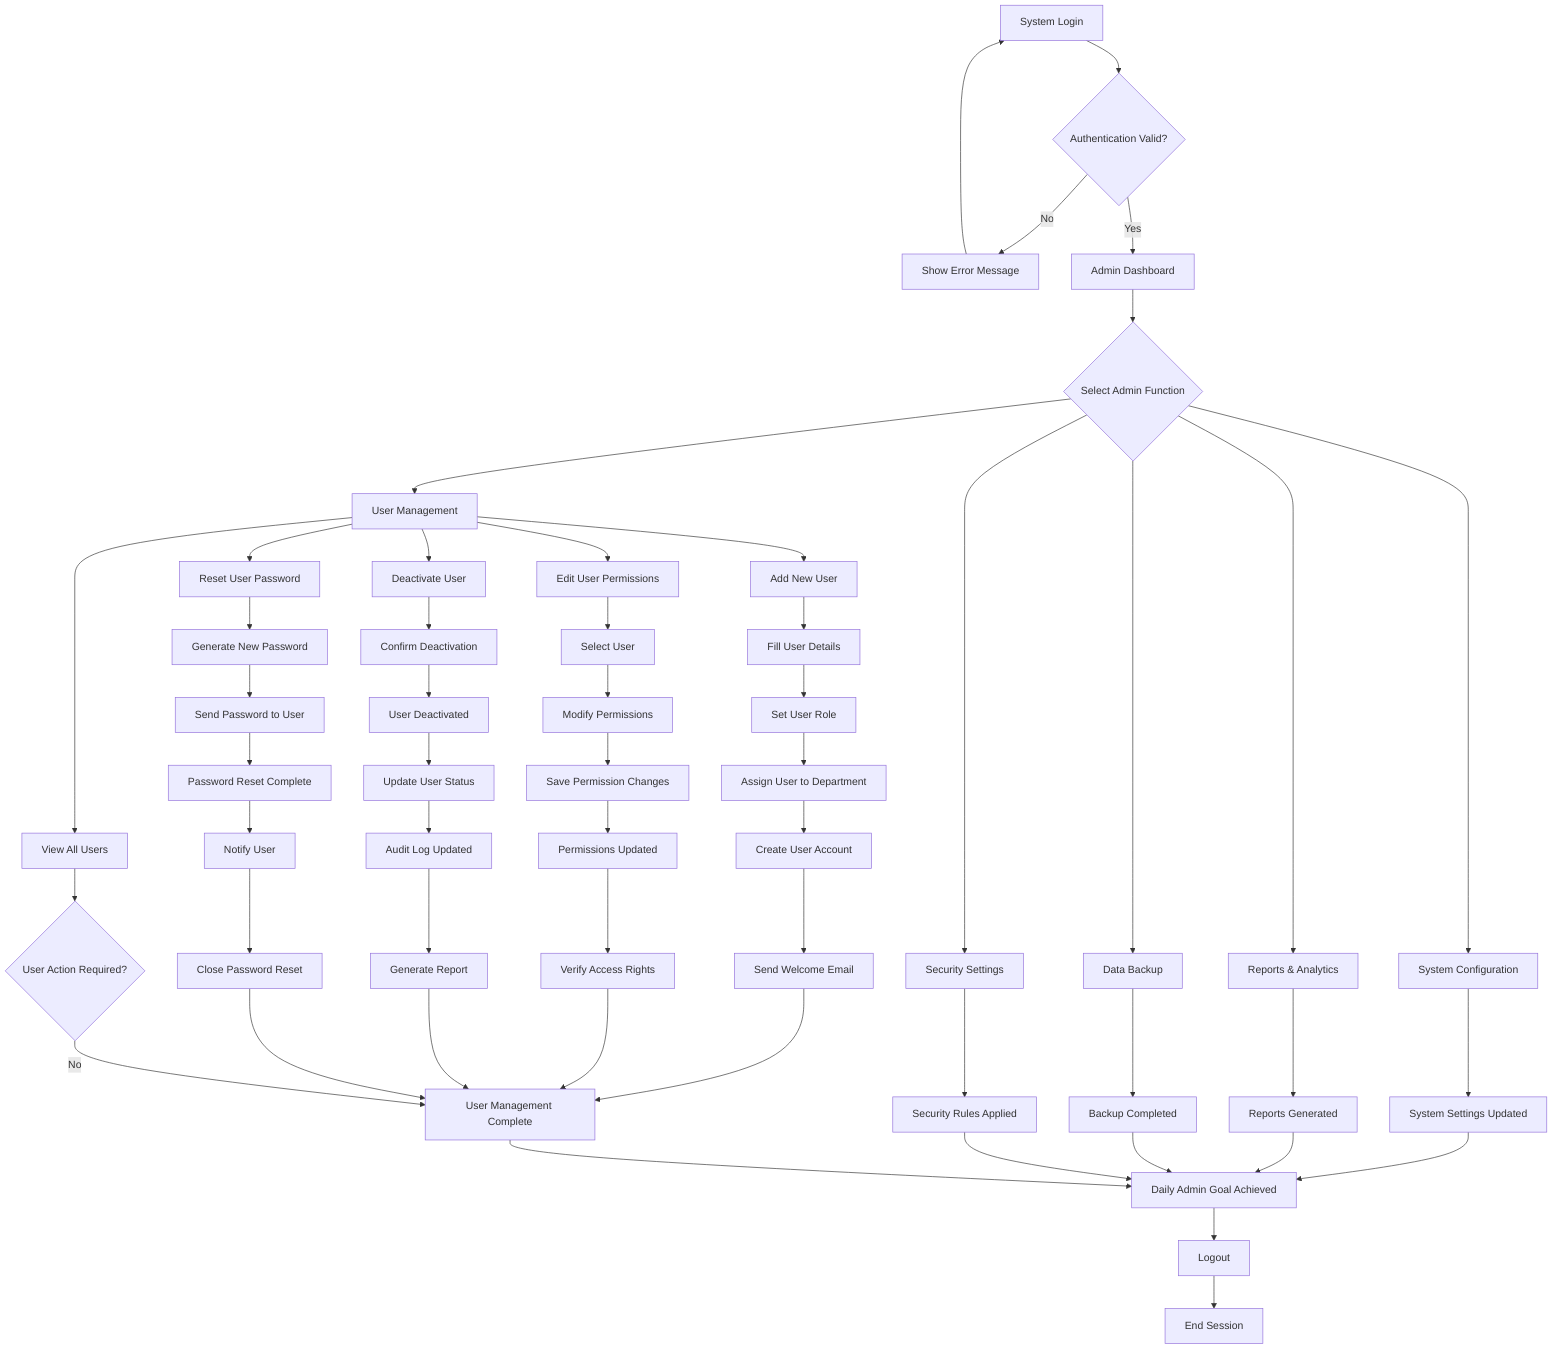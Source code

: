 flowchart TD
    A[System Login] --> B{Authentication Valid?}
    B -->|No| C[Show Error Message]
    C --> A
    B -->|Yes| D[Admin Dashboard]
    D --> E{Select Admin Function}
    E --> F[User Management]
    E --> G[System Configuration]
    E --> H[Reports & Analytics]
    E --> I[Data Backup]
    E --> J[Security Settings]
    
    F --> K[View All Users]
    F --> L[Add New User]
    F --> M[Edit User Permissions]
    F --> N[Deactivate User]
    F --> O[Reset User Password]
    
    K --> P{User Action Required?}
    L --> Q[Fill User Details]
    M --> R[Select User]
    N --> S[Confirm Deactivation]
    O --> T[Generate New Password]
    
    Q --> U[Set User Role]
    R --> V[Modify Permissions]
    S --> W[User Deactivated]
    T --> X[Send Password to User]
    
    U --> Y[Assign User to Department]
    V --> Z[Save Permission Changes]
    W --> AA[Update User Status]
    X --> BB[Password Reset Complete]
    
    Y --> CC[Create User Account]
    Z --> DD[Permissions Updated]
    AA --> EE[Audit Log Updated]
    BB --> FF[Notify User]
    
    CC --> GG[Send Welcome Email]
    DD --> HH[Verify Access Rights]
    EE --> II[Generate Report]
    FF --> JJ[Close Password Reset]
    
    GG --> KK[User Management Complete]
    HH --> KK
    II --> KK
    JJ --> KK
    P -->|No| KK
    
    G --> LL[System Settings Updated]
    H --> MM[Reports Generated]
    I --> NN[Backup Completed]
    J --> OO[Security Rules Applied]
    
    LL --> PP[Daily Admin Goal Achieved]
    MM --> PP
    NN --> PP
    OO --> PP
    KK --> PP
    
    PP --> QQ[Logout]
    QQ --> RR[End Session]